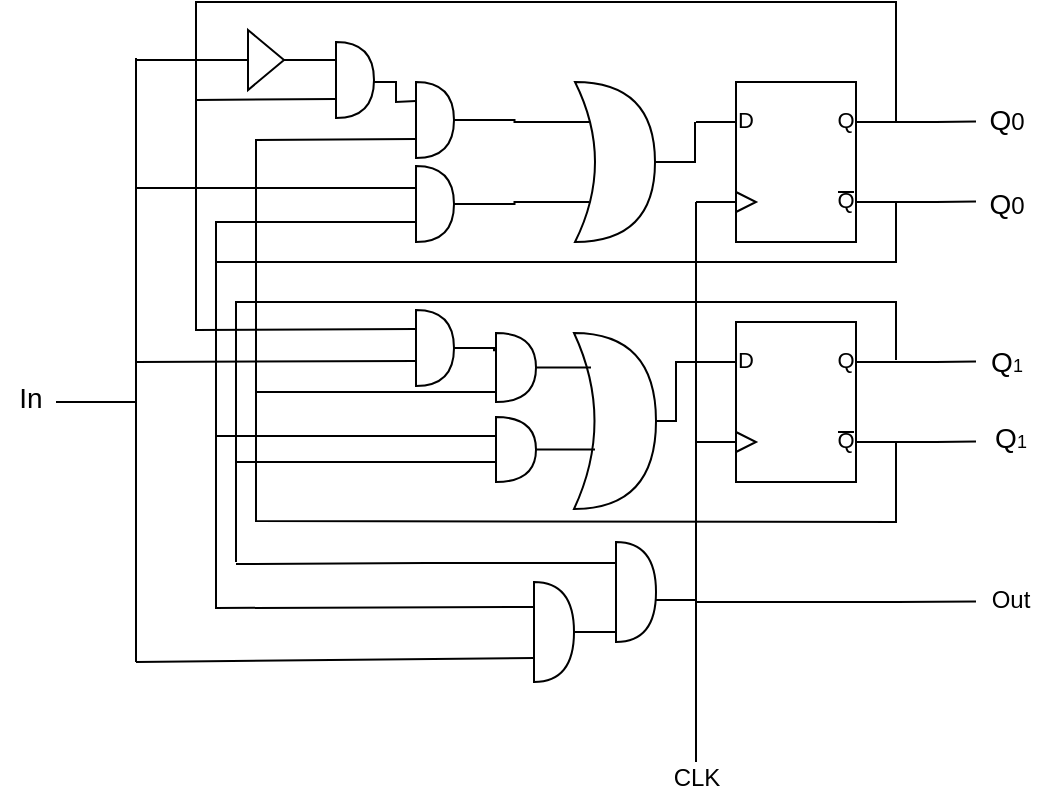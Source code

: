 <mxfile version="13.0.1" type="github">
  <diagram id="FXO2IVZAuRd4TyOzNnDB" name="ページ1">
    <mxGraphModel dx="5327" dy="423" grid="1" gridSize="10" guides="1" tooltips="1" connect="1" arrows="1" fold="1" page="1" pageScale="1" pageWidth="4681" pageHeight="3300" math="0" shadow="0">
      <root>
        <mxCell id="0" />
        <mxCell id="1" parent="0" />
        <mxCell id="_7ZFbRQEtbWVD0L-DC0Z-21" style="edgeStyle=orthogonalEdgeStyle;rounded=0;orthogonalLoop=1;jettySize=auto;html=1;endArrow=none;endFill=0;" edge="1" parent="1">
          <mxGeometry relative="1" as="geometry">
            <mxPoint x="440" y="339.759" as="targetPoint" />
            <mxPoint x="300" y="340" as="sourcePoint" />
            <Array as="points">
              <mxPoint x="400" y="340" />
              <mxPoint x="400" y="340" />
            </Array>
          </mxGeometry>
        </mxCell>
        <mxCell id="_7ZFbRQEtbWVD0L-DC0Z-17" style="edgeStyle=orthogonalEdgeStyle;rounded=0;orthogonalLoop=1;jettySize=auto;html=1;exitX=1;exitY=0.25;exitDx=0;exitDy=0;exitPerimeter=0;endArrow=none;endFill=0;" edge="1" parent="1" source="_7ZFbRQEtbWVD0L-DC0Z-3">
          <mxGeometry relative="1" as="geometry">
            <mxPoint x="440" y="219.759" as="targetPoint" />
            <Array as="points">
              <mxPoint x="420" y="220" />
              <mxPoint x="420" y="220" />
            </Array>
          </mxGeometry>
        </mxCell>
        <mxCell id="_7ZFbRQEtbWVD0L-DC0Z-18" style="edgeStyle=orthogonalEdgeStyle;rounded=0;orthogonalLoop=1;jettySize=auto;html=1;exitX=1;exitY=0.75;exitDx=0;exitDy=0;exitPerimeter=0;endArrow=none;endFill=0;" edge="1" parent="1" source="_7ZFbRQEtbWVD0L-DC0Z-3">
          <mxGeometry relative="1" as="geometry">
            <mxPoint x="440" y="259.759" as="targetPoint" />
          </mxGeometry>
        </mxCell>
        <mxCell id="_7ZFbRQEtbWVD0L-DC0Z-3" value="" style="verticalLabelPosition=bottom;shadow=0;dashed=0;align=center;html=1;verticalAlign=top;shape=mxgraph.electrical.logic_gates.d_type_flip-flop;" vertex="1" parent="1">
          <mxGeometry x="300" y="200" width="100" height="80" as="geometry" />
        </mxCell>
        <mxCell id="_7ZFbRQEtbWVD0L-DC0Z-15" style="edgeStyle=orthogonalEdgeStyle;rounded=0;orthogonalLoop=1;jettySize=auto;html=1;exitX=0;exitY=0.75;exitDx=0;exitDy=0;exitPerimeter=0;endArrow=none;endFill=0;" edge="1" parent="1" source="_7ZFbRQEtbWVD0L-DC0Z-4">
          <mxGeometry relative="1" as="geometry">
            <mxPoint x="300" y="420" as="targetPoint" />
            <Array as="points">
              <mxPoint x="300" y="250" />
              <mxPoint x="300" y="250" />
            </Array>
          </mxGeometry>
        </mxCell>
        <mxCell id="_7ZFbRQEtbWVD0L-DC0Z-19" style="edgeStyle=orthogonalEdgeStyle;rounded=0;orthogonalLoop=1;jettySize=auto;html=1;exitX=1;exitY=0.25;exitDx=0;exitDy=0;exitPerimeter=0;endArrow=none;endFill=0;" edge="1" parent="1" source="_7ZFbRQEtbWVD0L-DC0Z-4">
          <mxGeometry relative="1" as="geometry">
            <mxPoint x="440" y="99.759" as="targetPoint" />
          </mxGeometry>
        </mxCell>
        <mxCell id="_7ZFbRQEtbWVD0L-DC0Z-20" style="edgeStyle=orthogonalEdgeStyle;rounded=0;orthogonalLoop=1;jettySize=auto;html=1;exitX=1;exitY=0.75;exitDx=0;exitDy=0;exitPerimeter=0;endArrow=none;endFill=0;" edge="1" parent="1" source="_7ZFbRQEtbWVD0L-DC0Z-4">
          <mxGeometry relative="1" as="geometry">
            <mxPoint x="440" y="139.759" as="targetPoint" />
          </mxGeometry>
        </mxCell>
        <mxCell id="_7ZFbRQEtbWVD0L-DC0Z-4" value="" style="verticalLabelPosition=bottom;shadow=0;dashed=0;align=center;html=1;verticalAlign=top;shape=mxgraph.electrical.logic_gates.d_type_flip-flop;" vertex="1" parent="1">
          <mxGeometry x="300" y="80" width="100" height="80" as="geometry" />
        </mxCell>
        <mxCell id="_7ZFbRQEtbWVD0L-DC0Z-13" value="" style="edgeStyle=orthogonalEdgeStyle;rounded=0;orthogonalLoop=1;jettySize=auto;html=1;endArrow=none;endFill=0;exitX=1;exitY=0.5;exitDx=0;exitDy=0;exitPerimeter=0;" edge="1" parent="1" source="_7ZFbRQEtbWVD0L-DC0Z-5">
          <mxGeometry relative="1" as="geometry">
            <mxPoint x="280" y="219.5" as="sourcePoint" />
            <mxPoint x="300" y="220" as="targetPoint" />
            <Array as="points">
              <mxPoint x="290" y="249" />
              <mxPoint x="290" y="220" />
            </Array>
          </mxGeometry>
        </mxCell>
        <mxCell id="_7ZFbRQEtbWVD0L-DC0Z-5" value="&lt;br&gt;&lt;br&gt;&lt;br&gt;&lt;br&gt;&lt;br&gt;&lt;br&gt;&lt;br&gt;" style="shape=xor;whiteSpace=wrap;html=1;" vertex="1" parent="1">
          <mxGeometry x="239" y="205.5" width="41" height="88" as="geometry" />
        </mxCell>
        <mxCell id="_7ZFbRQEtbWVD0L-DC0Z-16" value="CLK&lt;br&gt;" style="text;html=1;align=center;verticalAlign=middle;resizable=0;points=[];autosize=1;" vertex="1" parent="1">
          <mxGeometry x="280" y="418" width="40" height="20" as="geometry" />
        </mxCell>
        <mxCell id="_7ZFbRQEtbWVD0L-DC0Z-23" value="&lt;font style=&quot;font-size: 14px&quot;&gt;Q&lt;/font&gt;0" style="text;html=1;align=center;verticalAlign=middle;resizable=0;points=[];autosize=1;" vertex="1" parent="1">
          <mxGeometry x="440" y="89" width="30" height="20" as="geometry" />
        </mxCell>
        <mxCell id="_7ZFbRQEtbWVD0L-DC0Z-24" value="&lt;font style=&quot;font-size: 14px&quot;&gt;Q&lt;/font&gt;&lt;font style=&quot;font-size: 9px&quot;&gt;1&lt;/font&gt;" style="text;html=1;align=center;verticalAlign=middle;resizable=0;points=[];autosize=1;" vertex="1" parent="1">
          <mxGeometry x="440" y="209.5" width="30" height="20" as="geometry" />
        </mxCell>
        <mxCell id="_7ZFbRQEtbWVD0L-DC0Z-25" value="Out" style="text;html=1;align=center;verticalAlign=middle;resizable=0;points=[];autosize=1;" vertex="1" parent="1">
          <mxGeometry x="442" y="329" width="30" height="20" as="geometry" />
        </mxCell>
        <mxCell id="_7ZFbRQEtbWVD0L-DC0Z-27" style="edgeStyle=orthogonalEdgeStyle;rounded=0;orthogonalLoop=1;jettySize=auto;html=1;endArrow=none;endFill=0;" edge="1" parent="1">
          <mxGeometry relative="1" as="geometry">
            <mxPoint x="300.0" y="339.0" as="targetPoint" />
            <mxPoint x="280.0" y="339.0" as="sourcePoint" />
          </mxGeometry>
        </mxCell>
        <mxCell id="_7ZFbRQEtbWVD0L-DC0Z-31" style="edgeStyle=orthogonalEdgeStyle;rounded=0;orthogonalLoop=1;jettySize=auto;html=1;exitX=0;exitY=0.25;exitDx=0;exitDy=0;exitPerimeter=0;endArrow=none;endFill=0;" edge="1" parent="1">
          <mxGeometry relative="1" as="geometry">
            <mxPoint x="70" y="321" as="targetPoint" />
            <mxPoint x="260" y="320.5" as="sourcePoint" />
            <Array as="points">
              <mxPoint x="165" y="321" />
              <mxPoint x="70" y="321" />
            </Array>
          </mxGeometry>
        </mxCell>
        <mxCell id="_7ZFbRQEtbWVD0L-DC0Z-28" value="" style="shape=or;whiteSpace=wrap;html=1;" vertex="1" parent="1">
          <mxGeometry x="260" y="310" width="20" height="50" as="geometry" />
        </mxCell>
        <mxCell id="_7ZFbRQEtbWVD0L-DC0Z-34" style="edgeStyle=orthogonalEdgeStyle;rounded=0;orthogonalLoop=1;jettySize=auto;html=1;exitX=1;exitY=0.5;exitDx=0;exitDy=0;exitPerimeter=0;entryX=0.01;entryY=0.885;entryDx=0;entryDy=0;entryPerimeter=0;endArrow=none;endFill=0;" edge="1" parent="1" source="_7ZFbRQEtbWVD0L-DC0Z-29" target="_7ZFbRQEtbWVD0L-DC0Z-28">
          <mxGeometry relative="1" as="geometry" />
        </mxCell>
        <mxCell id="_7ZFbRQEtbWVD0L-DC0Z-29" value="" style="shape=or;whiteSpace=wrap;html=1;" vertex="1" parent="1">
          <mxGeometry x="219" y="330" width="20" height="50" as="geometry" />
        </mxCell>
        <mxCell id="_7ZFbRQEtbWVD0L-DC0Z-35" value="" style="endArrow=none;html=1;strokeColor=#000000;rounded=0;" edge="1" parent="1">
          <mxGeometry width="50" height="50" relative="1" as="geometry">
            <mxPoint x="400" y="219" as="sourcePoint" />
            <mxPoint x="70" y="320" as="targetPoint" />
            <Array as="points">
              <mxPoint x="400" y="190" />
              <mxPoint x="260" y="190" />
              <mxPoint x="70" y="190" />
            </Array>
          </mxGeometry>
        </mxCell>
        <mxCell id="_7ZFbRQEtbWVD0L-DC0Z-36" value="" style="endArrow=none;html=1;strokeColor=#000000;rounded=0;exitX=0;exitY=0.25;exitDx=0;exitDy=0;exitPerimeter=0;" edge="1" parent="1" source="_7ZFbRQEtbWVD0L-DC0Z-29">
          <mxGeometry width="50" height="50" relative="1" as="geometry">
            <mxPoint x="100" y="350" as="sourcePoint" />
            <mxPoint x="400" y="140" as="targetPoint" />
            <Array as="points">
              <mxPoint x="60" y="343" />
              <mxPoint x="60" y="170" />
              <mxPoint x="400" y="170" />
            </Array>
          </mxGeometry>
        </mxCell>
        <mxCell id="_7ZFbRQEtbWVD0L-DC0Z-37" value="" style="endArrow=none;html=1;strokeColor=#000000;" edge="1" parent="1">
          <mxGeometry width="50" height="50" relative="1" as="geometry">
            <mxPoint x="-20" y="240" as="sourcePoint" />
            <mxPoint x="20" y="240" as="targetPoint" />
          </mxGeometry>
        </mxCell>
        <mxCell id="_7ZFbRQEtbWVD0L-DC0Z-38" value="&lt;font style=&quot;font-size: 14px&quot;&gt;In&lt;/font&gt;" style="text;html=1;align=center;verticalAlign=middle;resizable=0;points=[];autosize=1;" vertex="1" parent="1">
          <mxGeometry x="-48" y="227.5" width="30" height="20" as="geometry" />
        </mxCell>
        <mxCell id="_7ZFbRQEtbWVD0L-DC0Z-55" value="" style="edgeStyle=orthogonalEdgeStyle;rounded=0;orthogonalLoop=1;jettySize=auto;html=1;endArrow=none;endFill=0;strokeColor=#000000;entryX=0;entryY=0.25;entryDx=0;entryDy=0;entryPerimeter=0;" edge="1" parent="1" source="_7ZFbRQEtbWVD0L-DC0Z-39" target="_7ZFbRQEtbWVD0L-DC0Z-44">
          <mxGeometry relative="1" as="geometry" />
        </mxCell>
        <mxCell id="_7ZFbRQEtbWVD0L-DC0Z-39" value="" style="shape=or;whiteSpace=wrap;html=1;" vertex="1" parent="1">
          <mxGeometry x="160" y="194" width="19" height="38" as="geometry" />
        </mxCell>
        <mxCell id="_7ZFbRQEtbWVD0L-DC0Z-49" style="edgeStyle=orthogonalEdgeStyle;rounded=0;orthogonalLoop=1;jettySize=auto;html=1;exitX=1;exitY=0.5;exitDx=0;exitDy=0;exitPerimeter=0;entryX=0.257;entryY=0.664;entryDx=0;entryDy=0;entryPerimeter=0;endArrow=none;endFill=0;strokeColor=#000000;" edge="1" parent="1" source="_7ZFbRQEtbWVD0L-DC0Z-42" target="_7ZFbRQEtbWVD0L-DC0Z-5">
          <mxGeometry relative="1" as="geometry" />
        </mxCell>
        <mxCell id="_7ZFbRQEtbWVD0L-DC0Z-42" value="" style="shape=or;whiteSpace=wrap;html=1;" vertex="1" parent="1">
          <mxGeometry x="200" y="247.5" width="20" height="32.5" as="geometry" />
        </mxCell>
        <mxCell id="_7ZFbRQEtbWVD0L-DC0Z-48" style="edgeStyle=orthogonalEdgeStyle;rounded=0;orthogonalLoop=1;jettySize=auto;html=1;exitX=1;exitY=0.5;exitDx=0;exitDy=0;exitPerimeter=0;entryX=0.207;entryY=0.201;entryDx=0;entryDy=0;entryPerimeter=0;endArrow=none;endFill=0;strokeColor=#000000;" edge="1" parent="1" source="_7ZFbRQEtbWVD0L-DC0Z-44" target="_7ZFbRQEtbWVD0L-DC0Z-5">
          <mxGeometry relative="1" as="geometry" />
        </mxCell>
        <mxCell id="_7ZFbRQEtbWVD0L-DC0Z-44" value="" style="shape=or;whiteSpace=wrap;html=1;" vertex="1" parent="1">
          <mxGeometry x="200" y="205.5" width="20" height="34.5" as="geometry" />
        </mxCell>
        <mxCell id="_7ZFbRQEtbWVD0L-DC0Z-50" value="" style="endArrow=none;html=1;strokeColor=#000000;" edge="1" parent="1">
          <mxGeometry width="50" height="50" relative="1" as="geometry">
            <mxPoint x="70" y="270" as="sourcePoint" />
            <mxPoint x="200" y="270" as="targetPoint" />
          </mxGeometry>
        </mxCell>
        <mxCell id="_7ZFbRQEtbWVD0L-DC0Z-51" value="" style="endArrow=none;html=1;strokeColor=#000000;" edge="1" parent="1">
          <mxGeometry width="50" height="50" relative="1" as="geometry">
            <mxPoint x="60" y="257" as="sourcePoint" />
            <mxPoint x="200" y="257" as="targetPoint" />
          </mxGeometry>
        </mxCell>
        <mxCell id="_7ZFbRQEtbWVD0L-DC0Z-52" value="" style="endArrow=none;html=1;strokeColor=#000000;rounded=0;entryX=1;entryY=0.75;entryDx=0;entryDy=0;entryPerimeter=0;exitX=0;exitY=0.75;exitDx=0;exitDy=0;exitPerimeter=0;" edge="1" parent="1" source="_7ZFbRQEtbWVD0L-DC0Z-56" target="_7ZFbRQEtbWVD0L-DC0Z-3">
          <mxGeometry width="50" height="50" relative="1" as="geometry">
            <mxPoint x="80" y="130" as="sourcePoint" />
            <mxPoint x="390" y="259.5" as="targetPoint" />
            <Array as="points">
              <mxPoint x="80" y="109" />
              <mxPoint x="80" y="299.5" />
              <mxPoint x="400" y="300" />
              <mxPoint x="400" y="280" />
            </Array>
          </mxGeometry>
        </mxCell>
        <mxCell id="_7ZFbRQEtbWVD0L-DC0Z-53" value="" style="endArrow=none;html=1;strokeColor=#000000;entryX=0;entryY=1;entryDx=0;entryDy=0;entryPerimeter=0;" edge="1" parent="1">
          <mxGeometry width="50" height="50" relative="1" as="geometry">
            <mxPoint x="80" y="235" as="sourcePoint" />
            <mxPoint x="200" y="235" as="targetPoint" />
          </mxGeometry>
        </mxCell>
        <mxCell id="_7ZFbRQEtbWVD0L-DC0Z-63" value="" style="edgeStyle=orthogonalEdgeStyle;rounded=0;orthogonalLoop=1;jettySize=auto;html=1;endArrow=none;endFill=0;strokeColor=#000000;entryX=0.175;entryY=0.25;entryDx=0;entryDy=0;entryPerimeter=0;" edge="1" parent="1" source="_7ZFbRQEtbWVD0L-DC0Z-56" target="_7ZFbRQEtbWVD0L-DC0Z-60">
          <mxGeometry relative="1" as="geometry" />
        </mxCell>
        <mxCell id="_7ZFbRQEtbWVD0L-DC0Z-56" value="" style="shape=or;whiteSpace=wrap;html=1;" vertex="1" parent="1">
          <mxGeometry x="160" y="80" width="19" height="38" as="geometry" />
        </mxCell>
        <mxCell id="_7ZFbRQEtbWVD0L-DC0Z-62" value="" style="edgeStyle=orthogonalEdgeStyle;rounded=0;orthogonalLoop=1;jettySize=auto;html=1;endArrow=none;endFill=0;strokeColor=#000000;entryX=0.175;entryY=0.75;entryDx=0;entryDy=0;entryPerimeter=0;" edge="1" parent="1" source="_7ZFbRQEtbWVD0L-DC0Z-57" target="_7ZFbRQEtbWVD0L-DC0Z-60">
          <mxGeometry relative="1" as="geometry" />
        </mxCell>
        <mxCell id="_7ZFbRQEtbWVD0L-DC0Z-57" value="" style="shape=or;whiteSpace=wrap;html=1;" vertex="1" parent="1">
          <mxGeometry x="160" y="122" width="19" height="38" as="geometry" />
        </mxCell>
        <mxCell id="_7ZFbRQEtbWVD0L-DC0Z-58" value="" style="endArrow=none;html=1;strokeColor=#000000;rounded=0;" edge="1" parent="1">
          <mxGeometry width="50" height="50" relative="1" as="geometry">
            <mxPoint x="60" y="170" as="sourcePoint" />
            <mxPoint x="160" y="150" as="targetPoint" />
            <Array as="points">
              <mxPoint x="60" y="150" />
            </Array>
          </mxGeometry>
        </mxCell>
        <mxCell id="_7ZFbRQEtbWVD0L-DC0Z-59" value="" style="endArrow=none;html=1;strokeColor=#000000;rounded=0;" edge="1" parent="1">
          <mxGeometry width="50" height="50" relative="1" as="geometry">
            <mxPoint x="20" y="133" as="sourcePoint" />
            <mxPoint x="160" y="133" as="targetPoint" />
            <Array as="points">
              <mxPoint x="20" y="133" />
            </Array>
          </mxGeometry>
        </mxCell>
        <mxCell id="_7ZFbRQEtbWVD0L-DC0Z-61" style="edgeStyle=orthogonalEdgeStyle;rounded=0;orthogonalLoop=1;jettySize=auto;html=1;entryX=0;entryY=0.25;entryDx=0;entryDy=0;entryPerimeter=0;endArrow=none;endFill=0;strokeColor=#000000;" edge="1" parent="1" source="_7ZFbRQEtbWVD0L-DC0Z-60" target="_7ZFbRQEtbWVD0L-DC0Z-4">
          <mxGeometry relative="1" as="geometry" />
        </mxCell>
        <mxCell id="_7ZFbRQEtbWVD0L-DC0Z-60" value="&lt;br&gt;&lt;br&gt;&lt;br&gt;&lt;br&gt;&lt;br&gt;&lt;br&gt;&lt;br&gt;" style="shape=xor;whiteSpace=wrap;html=1;" vertex="1" parent="1">
          <mxGeometry x="239.5" y="80" width="40" height="80" as="geometry" />
        </mxCell>
        <mxCell id="_7ZFbRQEtbWVD0L-DC0Z-64" value="" style="endArrow=none;html=1;strokeColor=#000000;rounded=0;entryX=0;entryY=0.25;entryDx=0;entryDy=0;entryPerimeter=0;" edge="1" parent="1" target="_7ZFbRQEtbWVD0L-DC0Z-39">
          <mxGeometry width="50" height="50" relative="1" as="geometry">
            <mxPoint x="400" y="100" as="sourcePoint" />
            <mxPoint x="50" y="210" as="targetPoint" />
            <Array as="points">
              <mxPoint x="400" y="40" />
              <mxPoint x="260" y="40" />
              <mxPoint x="50" y="40" />
              <mxPoint x="50" y="204" />
            </Array>
          </mxGeometry>
        </mxCell>
        <mxCell id="_7ZFbRQEtbWVD0L-DC0Z-65" value="" style="endArrow=none;html=1;strokeColor=#000000;entryX=0;entryY=0.75;entryDx=0;entryDy=0;entryPerimeter=0;" edge="1" parent="1" target="_7ZFbRQEtbWVD0L-DC0Z-66">
          <mxGeometry width="50" height="50" relative="1" as="geometry">
            <mxPoint x="50" y="89" as="sourcePoint" />
            <mxPoint x="90" y="89.34" as="targetPoint" />
          </mxGeometry>
        </mxCell>
        <mxCell id="_7ZFbRQEtbWVD0L-DC0Z-66" value="" style="shape=or;whiteSpace=wrap;html=1;" vertex="1" parent="1">
          <mxGeometry x="120" y="60" width="19" height="38" as="geometry" />
        </mxCell>
        <mxCell id="_7ZFbRQEtbWVD0L-DC0Z-69" value="" style="endArrow=none;html=1;strokeColor=#000000;entryX=0;entryY=0.25;entryDx=0;entryDy=0;entryPerimeter=0;rounded=0;" edge="1" parent="1" target="_7ZFbRQEtbWVD0L-DC0Z-56">
          <mxGeometry width="50" height="50" relative="1" as="geometry">
            <mxPoint x="139" y="80" as="sourcePoint" />
            <mxPoint x="200" y="20" as="targetPoint" />
            <Array as="points">
              <mxPoint x="150" y="80" />
              <mxPoint x="150" y="90" />
            </Array>
          </mxGeometry>
        </mxCell>
        <mxCell id="_7ZFbRQEtbWVD0L-DC0Z-73" value="" style="edgeStyle=orthogonalEdgeStyle;rounded=0;orthogonalLoop=1;jettySize=auto;html=1;endArrow=none;endFill=0;strokeColor=#000000;" edge="1" parent="1" source="_7ZFbRQEtbWVD0L-DC0Z-71">
          <mxGeometry relative="1" as="geometry">
            <mxPoint x="120" y="69" as="targetPoint" />
          </mxGeometry>
        </mxCell>
        <mxCell id="_7ZFbRQEtbWVD0L-DC0Z-74" style="edgeStyle=orthogonalEdgeStyle;rounded=0;orthogonalLoop=1;jettySize=auto;html=1;endArrow=none;endFill=0;strokeColor=#000000;" edge="1" parent="1" source="_7ZFbRQEtbWVD0L-DC0Z-71">
          <mxGeometry relative="1" as="geometry">
            <mxPoint x="20" y="69" as="targetPoint" />
          </mxGeometry>
        </mxCell>
        <mxCell id="_7ZFbRQEtbWVD0L-DC0Z-71" value="" style="verticalLabelPosition=bottom;shadow=0;dashed=0;align=center;html=1;verticalAlign=top;shape=mxgraph.electrical.logic_gates.buffer2;" vertex="1" parent="1">
          <mxGeometry x="70" y="54" width="30" height="30" as="geometry" />
        </mxCell>
        <mxCell id="_7ZFbRQEtbWVD0L-DC0Z-75" value="" style="endArrow=none;html=1;strokeColor=#000000;" edge="1" parent="1">
          <mxGeometry width="50" height="50" relative="1" as="geometry">
            <mxPoint x="20" y="220" as="sourcePoint" />
            <mxPoint x="160" y="219.5" as="targetPoint" />
          </mxGeometry>
        </mxCell>
        <mxCell id="_7ZFbRQEtbWVD0L-DC0Z-76" value="" style="endArrow=none;html=1;strokeColor=#000000;" edge="1" parent="1">
          <mxGeometry width="50" height="50" relative="1" as="geometry">
            <mxPoint x="20" y="370" as="sourcePoint" />
            <mxPoint x="219" y="368" as="targetPoint" />
          </mxGeometry>
        </mxCell>
        <mxCell id="_7ZFbRQEtbWVD0L-DC0Z-77" value="" style="endArrow=none;html=1;strokeColor=#000000;" edge="1" parent="1">
          <mxGeometry width="50" height="50" relative="1" as="geometry">
            <mxPoint x="20" y="370" as="sourcePoint" />
            <mxPoint x="20" y="68" as="targetPoint" />
          </mxGeometry>
        </mxCell>
        <mxCell id="_7ZFbRQEtbWVD0L-DC0Z-78" value="&lt;font style=&quot;font-size: 14px&quot;&gt;Q&lt;/font&gt;0" style="text;html=1;align=center;verticalAlign=middle;resizable=0;points=[];autosize=1;" vertex="1" parent="1">
          <mxGeometry x="440" y="131" width="30" height="20" as="geometry" />
        </mxCell>
        <mxCell id="_7ZFbRQEtbWVD0L-DC0Z-79" value="&lt;font style=&quot;font-size: 14px&quot;&gt;Q&lt;/font&gt;&lt;font style=&quot;font-size: 9px&quot;&gt;1&lt;/font&gt;" style="text;html=1;align=center;verticalAlign=middle;resizable=0;points=[];autosize=1;" vertex="1" parent="1">
          <mxGeometry x="442" y="247.5" width="30" height="20" as="geometry" />
        </mxCell>
      </root>
    </mxGraphModel>
  </diagram>
</mxfile>
